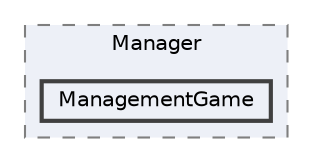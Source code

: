 digraph "101_Management_Common/Manager/ManagementGame"
{
 // LATEX_PDF_SIZE
  bgcolor="transparent";
  edge [fontname=Helvetica,fontsize=10,labelfontname=Helvetica,labelfontsize=10];
  node [fontname=Helvetica,fontsize=10,shape=box,height=0.2,width=0.4];
  compound=true
  subgraph clusterdir_9e398023f8eae82c9a6fe3eb30352ac0 {
    graph [ bgcolor="#edf0f7", pencolor="grey50", label="Manager", fontname=Helvetica,fontsize=10 style="filled,dashed", URL="dir_9e398023f8eae82c9a6fe3eb30352ac0.html",tooltip=""]
  dir_03b4bf11dd2792cc9dfe07a4fe9553ab [label="ManagementGame", fillcolor="#edf0f7", color="grey25", style="filled,bold", URL="dir_03b4bf11dd2792cc9dfe07a4fe9553ab.html",tooltip=""];
  }
}
